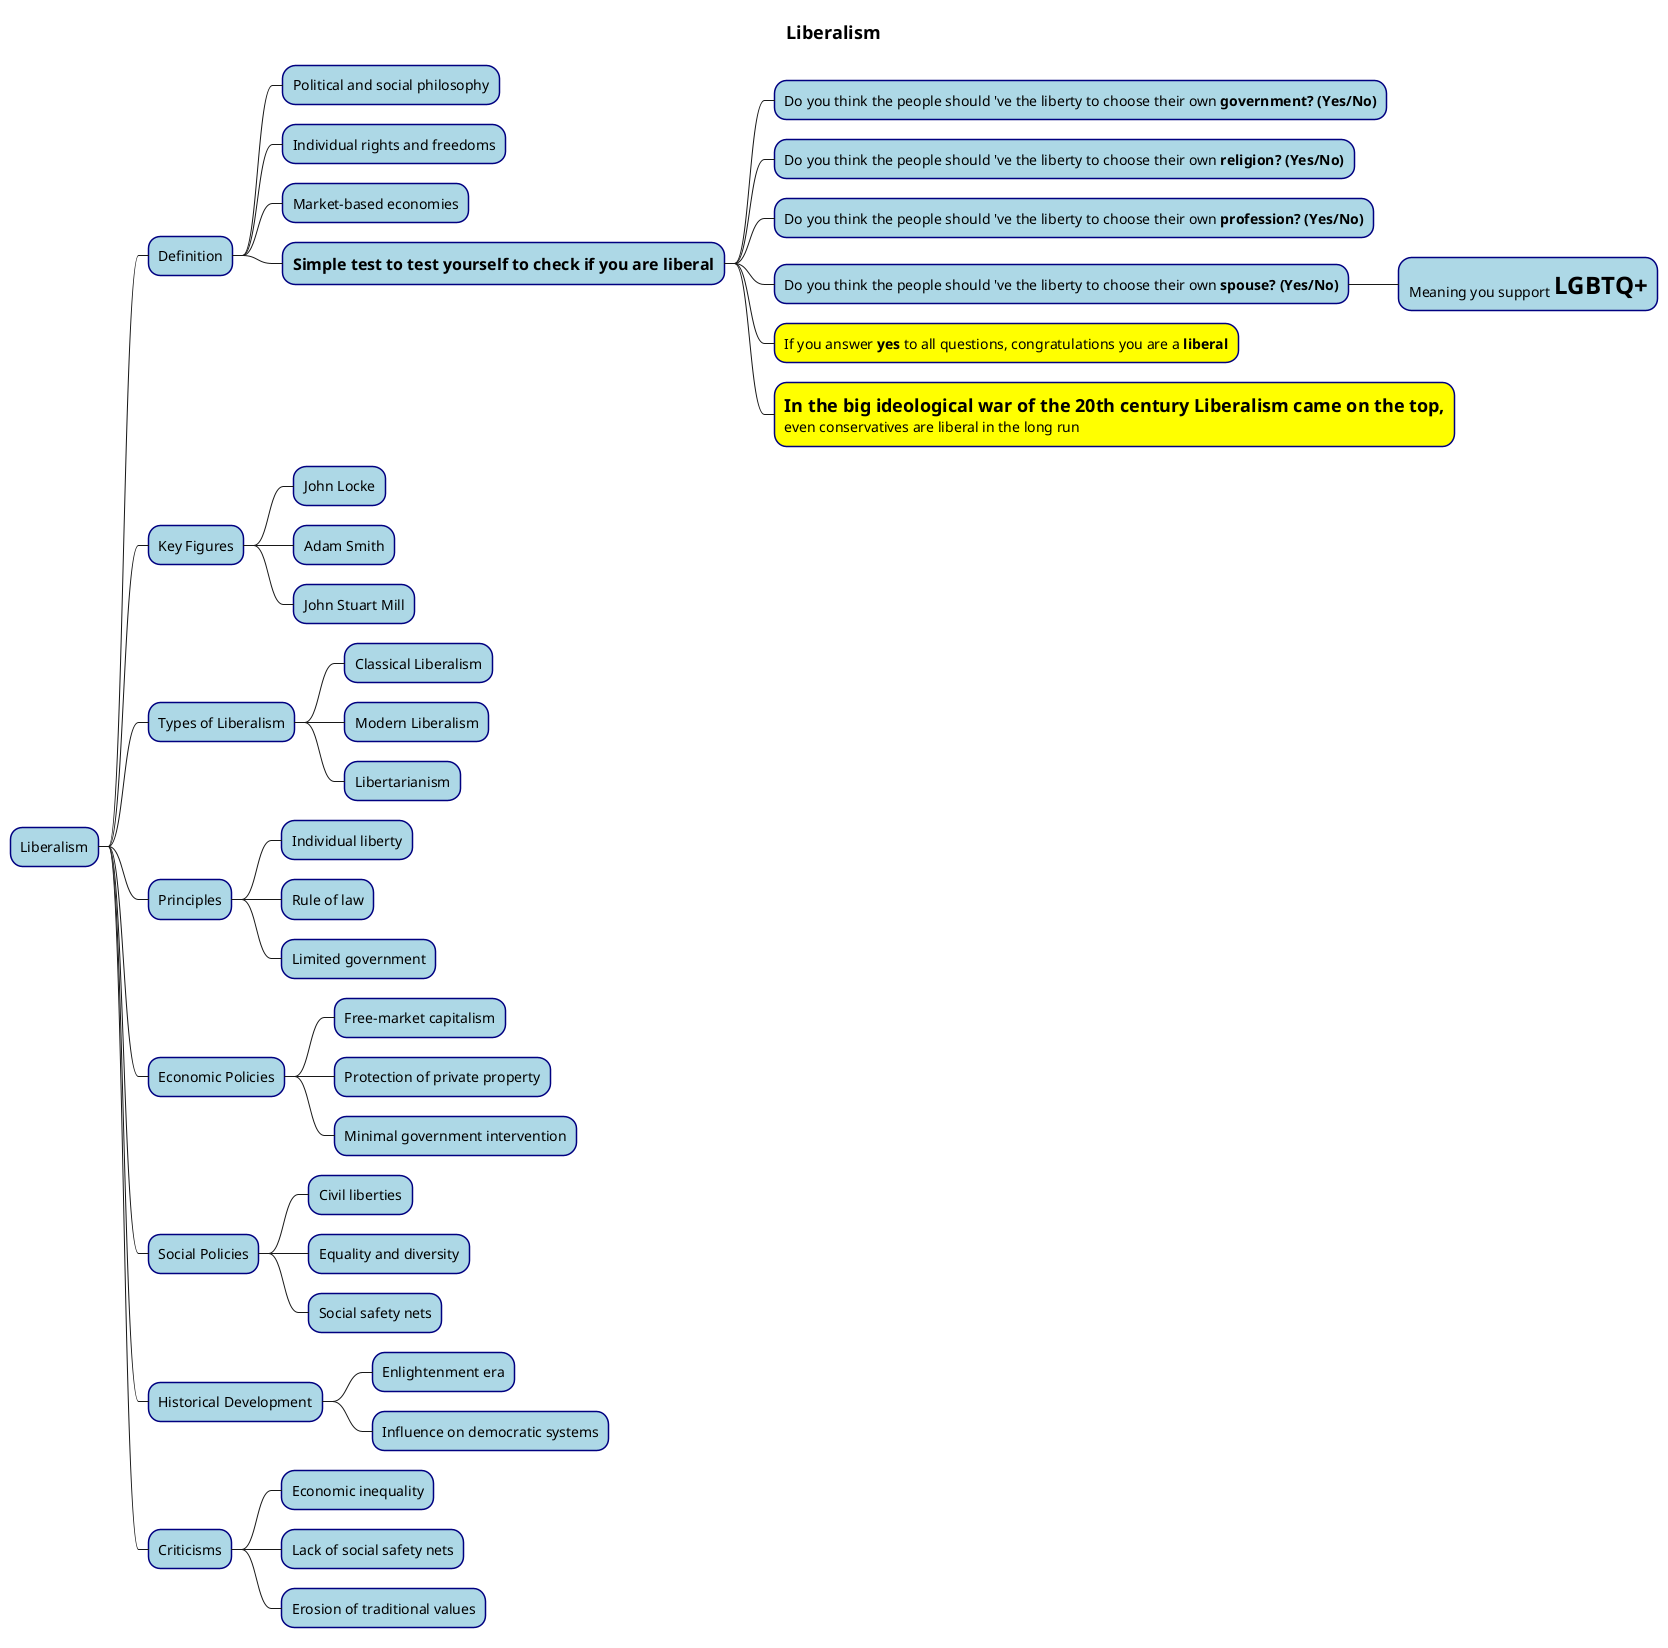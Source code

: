 @startmindmap
title =Liberalism

skinparam node {
    BackgroundColor LightBlue
    BorderColor Navy
}

* Liberalism
** Definition
*** Political and social philosophy
*** Individual rights and freedoms
*** Market-based economies
*** ==Simple test to test yourself to check if you are liberal
**** Do you think the people should 've the liberty to choose their own **government? (Yes/No)**
**** Do you think the people should 've the liberty to choose their own **religion? (Yes/No)**
**** Do you think the people should 've the liberty to choose their own **profession? (Yes/No)**
**** Do you think the people should 've the liberty to choose their own **spouse? (Yes/No)**
***** Meaning you support <size:24>**LGBTQ+**
****[#yellow] If you answer **yes** to all questions, congratulations you are a **liberal**
****[#yellow] = In the big ideological war of the 20th century Liberalism came on the top, \neven conservatives are liberal in the long run

** Key Figures
*** John Locke
*** Adam Smith
*** John Stuart Mill

** Types of Liberalism
*** Classical Liberalism
*** Modern Liberalism
*** Libertarianism

** Principles
*** Individual liberty
*** Rule of law
*** Limited government

** Economic Policies
*** Free-market capitalism
*** Protection of private property
*** Minimal government intervention

** Social Policies
*** Civil liberties
*** Equality and diversity
*** Social safety nets

** Historical Development
*** Enlightenment era
*** Influence on democratic systems

** Criticisms
*** Economic inequality
*** Lack of social safety nets
*** Erosion of traditional values
@endmindmap
